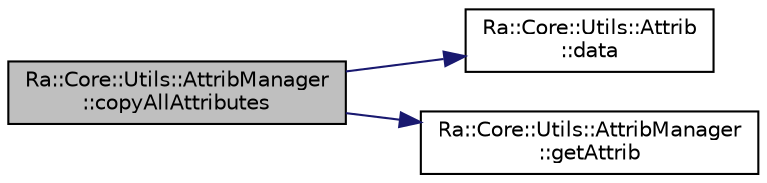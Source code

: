 digraph "Ra::Core::Utils::AttribManager::copyAllAttributes"
{
 // INTERACTIVE_SVG=YES
 // LATEX_PDF_SIZE
  edge [fontname="Helvetica",fontsize="10",labelfontname="Helvetica",labelfontsize="10"];
  node [fontname="Helvetica",fontsize="10",shape=record];
  rankdir="LR";
  Node1 [label="Ra::Core::Utils::AttribManager\l::copyAllAttributes",height=0.2,width=0.4,color="black", fillcolor="grey75", style="filled", fontcolor="black",tooltip=" "];
  Node1 -> Node2 [color="midnightblue",fontsize="10",style="solid",fontname="Helvetica"];
  Node2 [label="Ra::Core::Utils::Attrib\l::data",height=0.2,width=0.4,color="black", fillcolor="white", style="filled",URL="$classRa_1_1Core_1_1Utils_1_1Attrib.html#a4179dd4435a6d89f2ab3cadace7fca51",tooltip="Read-only acccess to the attribute content."];
  Node1 -> Node3 [color="midnightblue",fontsize="10",style="solid",fontname="Helvetica"];
  Node3 [label="Ra::Core::Utils::AttribManager\l::getAttrib",height=0.2,width=0.4,color="black", fillcolor="white", style="filled",URL="$classRa_1_1Core_1_1Utils_1_1AttribManager.html#ae0cb7281ec72606a5392602b4ea50d2c",tooltip=" "];
}
